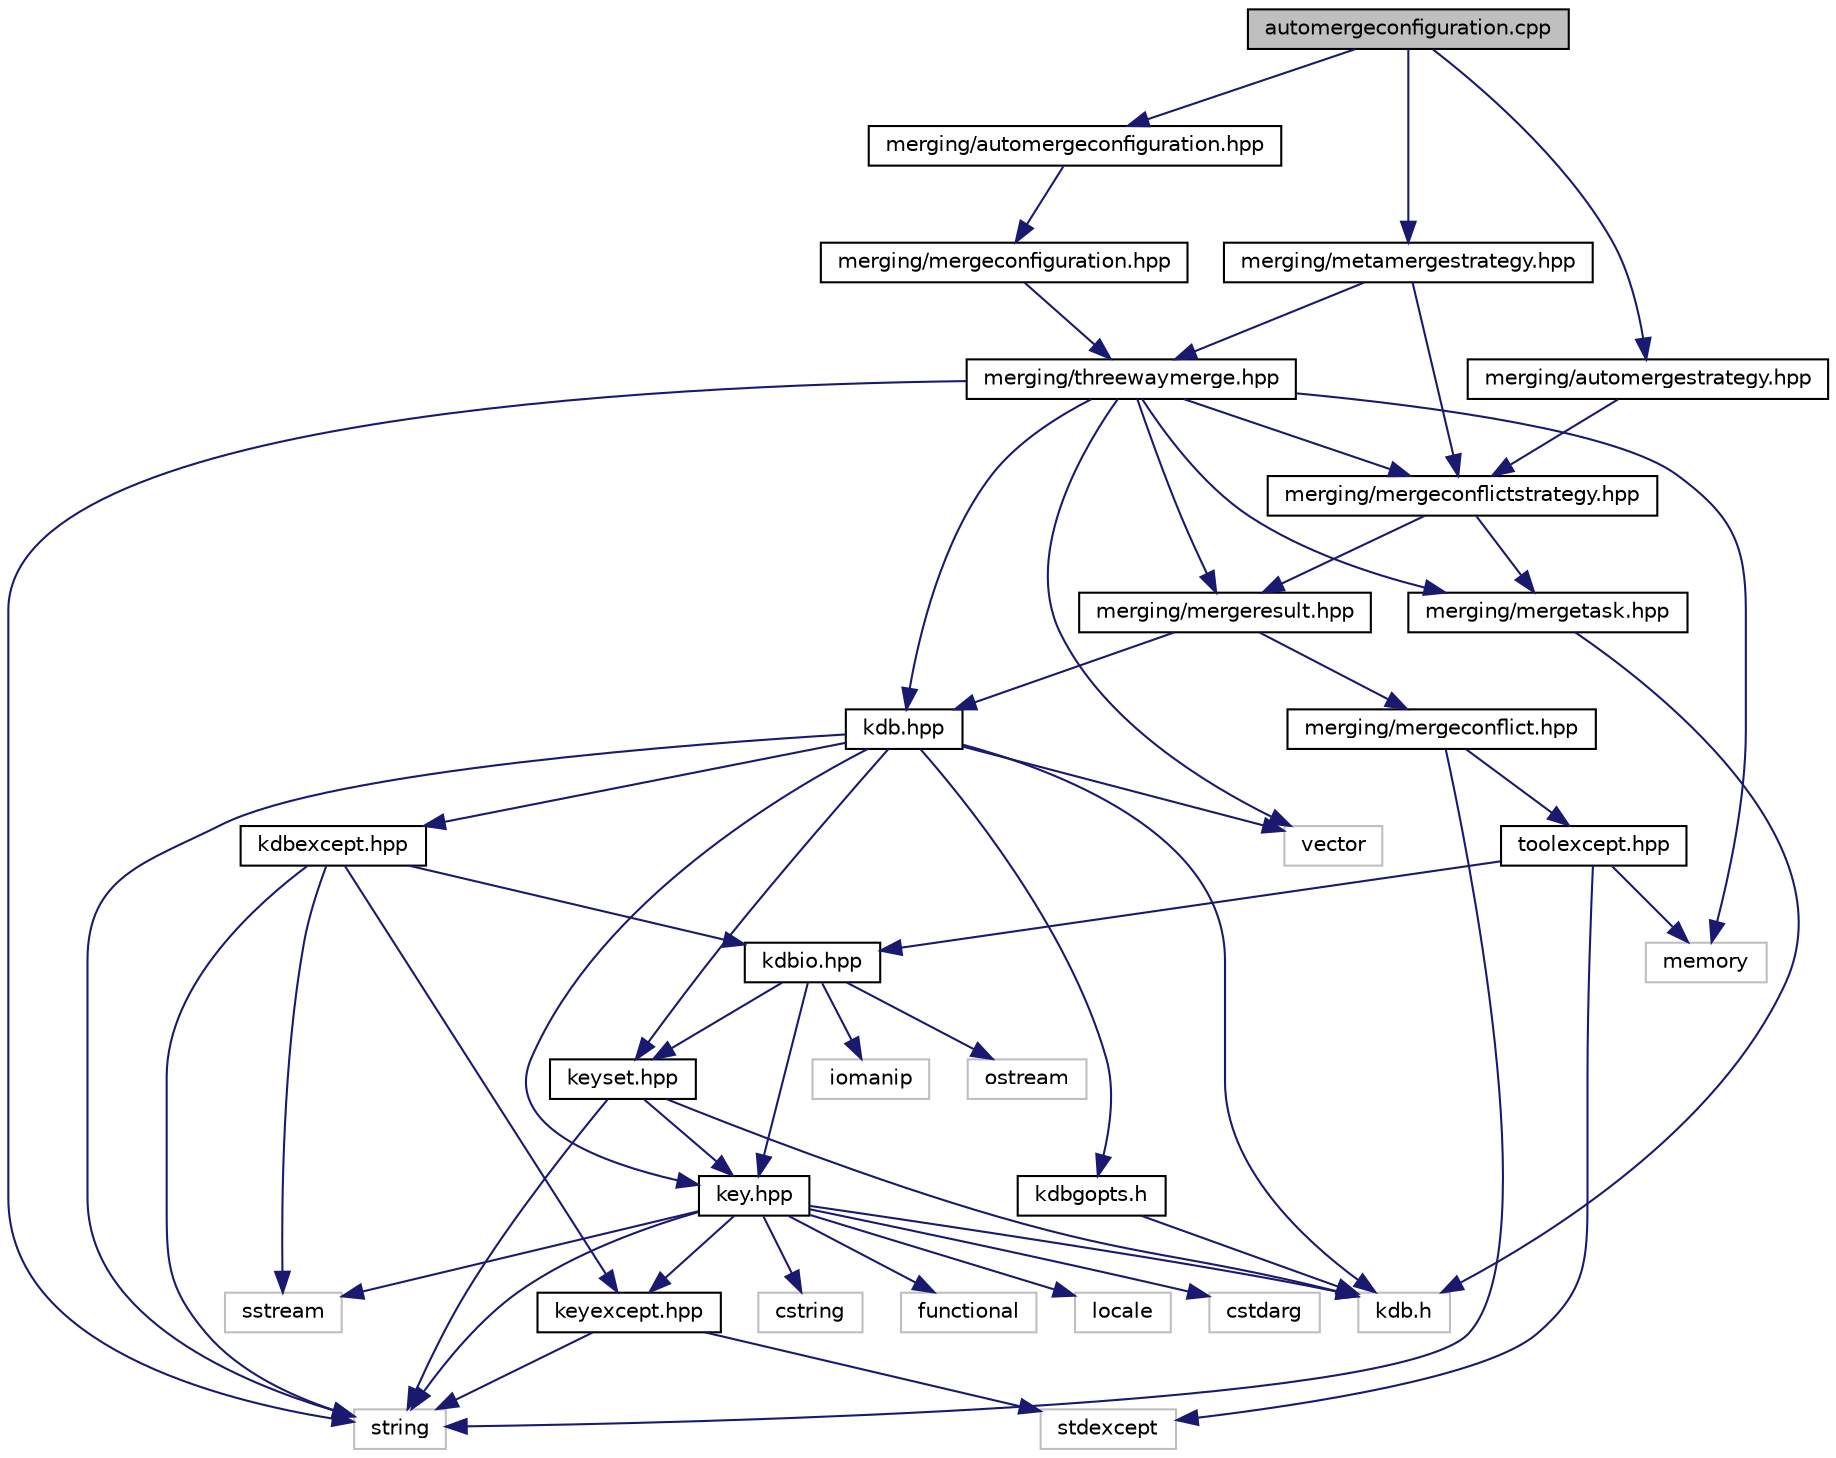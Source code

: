 digraph "automergeconfiguration.cpp"
{
 // LATEX_PDF_SIZE
  edge [fontname="Helvetica",fontsize="10",labelfontname="Helvetica",labelfontsize="10"];
  node [fontname="Helvetica",fontsize="10",shape=record];
  Node1 [label="automergeconfiguration.cpp",height=0.2,width=0.4,color="black", fillcolor="grey75", style="filled", fontcolor="black",tooltip=" "];
  Node1 -> Node2 [color="midnightblue",fontsize="10",style="solid"];
  Node2 [label="merging/automergeconfiguration.hpp",height=0.2,width=0.4,color="black", fillcolor="white", style="filled",URL="$automergeconfiguration_8hpp.html",tooltip="A configuration for a simple automerge."];
  Node2 -> Node3 [color="midnightblue",fontsize="10",style="solid"];
  Node3 [label="merging/mergeconfiguration.hpp",height=0.2,width=0.4,color="black", fillcolor="white", style="filled",URL="$mergeconfiguration_8hpp.html",tooltip="Base class for defining preconfigured merge configurations."];
  Node3 -> Node4 [color="midnightblue",fontsize="10",style="solid"];
  Node4 [label="merging/threewaymerge.hpp",height=0.2,width=0.4,color="black", fillcolor="white", style="filled",URL="$threewaymerge_8hpp.html",tooltip="Implements a way to build and deal with a backend."];
  Node4 -> Node5 [color="midnightblue",fontsize="10",style="solid"];
  Node5 [label="kdb.hpp",height=0.2,width=0.4,color="black", fillcolor="white", style="filled",URL="$kdb_8hpp.html",tooltip=" "];
  Node5 -> Node6 [color="midnightblue",fontsize="10",style="solid"];
  Node6 [label="string",height=0.2,width=0.4,color="grey75", fillcolor="white", style="filled",tooltip=" "];
  Node5 -> Node7 [color="midnightblue",fontsize="10",style="solid"];
  Node7 [label="vector",height=0.2,width=0.4,color="grey75", fillcolor="white", style="filled",tooltip=" "];
  Node5 -> Node8 [color="midnightblue",fontsize="10",style="solid"];
  Node8 [label="kdbexcept.hpp",height=0.2,width=0.4,color="black", fillcolor="white", style="filled",URL="$kdbexcept_8hpp.html",tooltip=" "];
  Node8 -> Node9 [color="midnightblue",fontsize="10",style="solid"];
  Node9 [label="keyexcept.hpp",height=0.2,width=0.4,color="black", fillcolor="white", style="filled",URL="$keyexcept_8hpp.html",tooltip=" "];
  Node9 -> Node10 [color="midnightblue",fontsize="10",style="solid"];
  Node10 [label="stdexcept",height=0.2,width=0.4,color="grey75", fillcolor="white", style="filled",tooltip=" "];
  Node9 -> Node6 [color="midnightblue",fontsize="10",style="solid"];
  Node8 -> Node11 [color="midnightblue",fontsize="10",style="solid"];
  Node11 [label="sstream",height=0.2,width=0.4,color="grey75", fillcolor="white", style="filled",tooltip=" "];
  Node8 -> Node6 [color="midnightblue",fontsize="10",style="solid"];
  Node8 -> Node12 [color="midnightblue",fontsize="10",style="solid"];
  Node12 [label="kdbio.hpp",height=0.2,width=0.4,color="black", fillcolor="white", style="filled",URL="$kdbio_8hpp.html",tooltip=" "];
  Node12 -> Node13 [color="midnightblue",fontsize="10",style="solid"];
  Node13 [label="key.hpp",height=0.2,width=0.4,color="black", fillcolor="white", style="filled",URL="$key_8hpp.html",tooltip=" "];
  Node13 -> Node14 [color="midnightblue",fontsize="10",style="solid"];
  Node14 [label="cstdarg",height=0.2,width=0.4,color="grey75", fillcolor="white", style="filled",tooltip=" "];
  Node13 -> Node15 [color="midnightblue",fontsize="10",style="solid"];
  Node15 [label="cstring",height=0.2,width=0.4,color="grey75", fillcolor="white", style="filled",tooltip=" "];
  Node13 -> Node16 [color="midnightblue",fontsize="10",style="solid"];
  Node16 [label="functional",height=0.2,width=0.4,color="grey75", fillcolor="white", style="filled",tooltip=" "];
  Node13 -> Node17 [color="midnightblue",fontsize="10",style="solid"];
  Node17 [label="locale",height=0.2,width=0.4,color="grey75", fillcolor="white", style="filled",tooltip=" "];
  Node13 -> Node11 [color="midnightblue",fontsize="10",style="solid"];
  Node13 -> Node6 [color="midnightblue",fontsize="10",style="solid"];
  Node13 -> Node9 [color="midnightblue",fontsize="10",style="solid"];
  Node13 -> Node18 [color="midnightblue",fontsize="10",style="solid"];
  Node18 [label="kdb.h",height=0.2,width=0.4,color="grey75", fillcolor="white", style="filled",tooltip=" "];
  Node12 -> Node19 [color="midnightblue",fontsize="10",style="solid"];
  Node19 [label="keyset.hpp",height=0.2,width=0.4,color="black", fillcolor="white", style="filled",URL="$keyset_8hpp.html",tooltip=" "];
  Node19 -> Node6 [color="midnightblue",fontsize="10",style="solid"];
  Node19 -> Node13 [color="midnightblue",fontsize="10",style="solid"];
  Node19 -> Node18 [color="midnightblue",fontsize="10",style="solid"];
  Node12 -> Node20 [color="midnightblue",fontsize="10",style="solid"];
  Node20 [label="iomanip",height=0.2,width=0.4,color="grey75", fillcolor="white", style="filled",tooltip=" "];
  Node12 -> Node21 [color="midnightblue",fontsize="10",style="solid"];
  Node21 [label="ostream",height=0.2,width=0.4,color="grey75", fillcolor="white", style="filled",tooltip=" "];
  Node5 -> Node13 [color="midnightblue",fontsize="10",style="solid"];
  Node5 -> Node19 [color="midnightblue",fontsize="10",style="solid"];
  Node5 -> Node18 [color="midnightblue",fontsize="10",style="solid"];
  Node5 -> Node22 [color="midnightblue",fontsize="10",style="solid"];
  Node22 [label="kdbgopts.h",height=0.2,width=0.4,color="black", fillcolor="white", style="filled",URL="$kdbgopts_8h.html",tooltip="Gopts contract."];
  Node22 -> Node18 [color="midnightblue",fontsize="10",style="solid"];
  Node4 -> Node23 [color="midnightblue",fontsize="10",style="solid"];
  Node23 [label="memory",height=0.2,width=0.4,color="grey75", fillcolor="white", style="filled",tooltip=" "];
  Node4 -> Node24 [color="midnightblue",fontsize="10",style="solid"];
  Node24 [label="merging/mergeconflictstrategy.hpp",height=0.2,width=0.4,color="black", fillcolor="white", style="filled",URL="$mergeconflictstrategy_8hpp.html",tooltip="Interface for a MergeConflictStrategy."];
  Node24 -> Node25 [color="midnightblue",fontsize="10",style="solid"];
  Node25 [label="merging/mergeresult.hpp",height=0.2,width=0.4,color="black", fillcolor="white", style="filled",URL="$mergeresult_8hpp.html",tooltip="Class modelling the result of a three way merge."];
  Node25 -> Node5 [color="midnightblue",fontsize="10",style="solid"];
  Node25 -> Node26 [color="midnightblue",fontsize="10",style="solid"];
  Node26 [label="merging/mergeconflict.hpp",height=0.2,width=0.4,color="black", fillcolor="white", style="filled",URL="$mergeconflict_8hpp.html",tooltip="Models a merge conflict."];
  Node26 -> Node6 [color="midnightblue",fontsize="10",style="solid"];
  Node26 -> Node27 [color="midnightblue",fontsize="10",style="solid"];
  Node27 [label="toolexcept.hpp",height=0.2,width=0.4,color="black", fillcolor="white", style="filled",URL="$toolexcept_8hpp.html",tooltip="Implementation of all exceptions elektratools library might throw."];
  Node27 -> Node23 [color="midnightblue",fontsize="10",style="solid"];
  Node27 -> Node10 [color="midnightblue",fontsize="10",style="solid"];
  Node27 -> Node12 [color="midnightblue",fontsize="10",style="solid"];
  Node24 -> Node28 [color="midnightblue",fontsize="10",style="solid"];
  Node28 [label="merging/mergetask.hpp",height=0.2,width=0.4,color="black", fillcolor="white", style="filled",URL="$mergetask_8hpp.html",tooltip="Models a merge task."];
  Node28 -> Node18 [color="midnightblue",fontsize="10",style="solid"];
  Node4 -> Node25 [color="midnightblue",fontsize="10",style="solid"];
  Node4 -> Node28 [color="midnightblue",fontsize="10",style="solid"];
  Node4 -> Node6 [color="midnightblue",fontsize="10",style="solid"];
  Node4 -> Node7 [color="midnightblue",fontsize="10",style="solid"];
  Node1 -> Node29 [color="midnightblue",fontsize="10",style="solid"];
  Node29 [label="merging/automergestrategy.hpp",height=0.2,width=0.4,color="black", fillcolor="white", style="filled",URL="$automergestrategy_8hpp.html",tooltip="A strategy for taking the value of."];
  Node29 -> Node24 [color="midnightblue",fontsize="10",style="solid"];
  Node1 -> Node30 [color="midnightblue",fontsize="10",style="solid"];
  Node30 [label="merging/metamergestrategy.hpp",height=0.2,width=0.4,color="black", fillcolor="white", style="filled",URL="$metamergestrategy_8hpp.html",tooltip="Applies a MergeConflictStrategy on the metakeys."];
  Node30 -> Node24 [color="midnightblue",fontsize="10",style="solid"];
  Node30 -> Node4 [color="midnightblue",fontsize="10",style="solid"];
}
